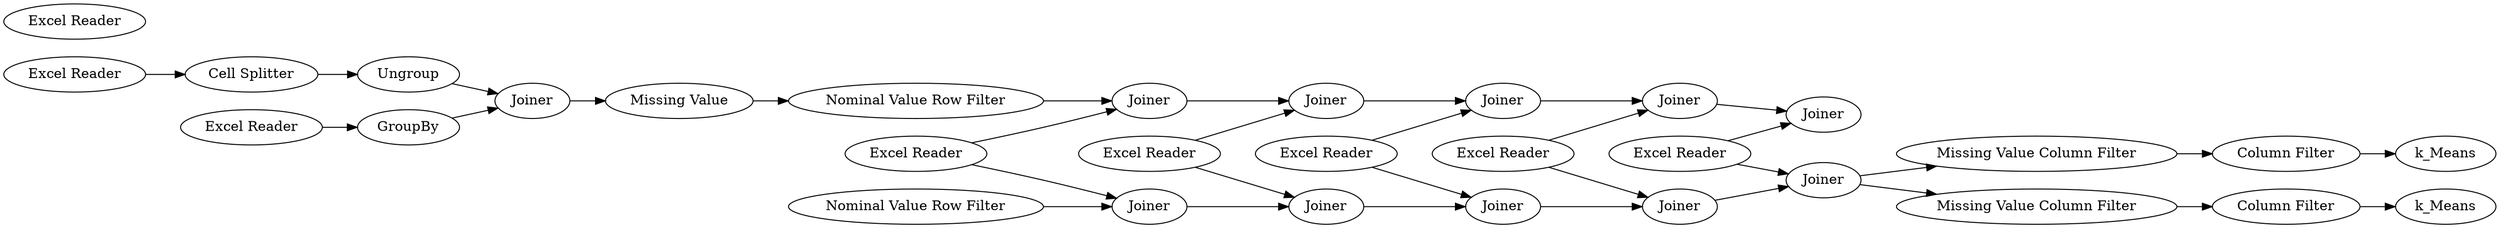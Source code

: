 digraph {
	1 [label="Excel Reader"]
	2 [label="Excel Reader"]
	3 [label="Excel Reader"]
	4 [label="Cell Splitter"]
	6 [label=Ungroup]
	7 [label=GroupBy]
	8 [label=Joiner]
	9 [label="Missing Value"]
	10 [label="Nominal Value Row Filter"]
	11 [label="Nominal Value Row Filter"]
	14 [label="Excel Reader"]
	15 [label="Excel Reader"]
	16 [label="Excel Reader"]
	17 [label="Excel Reader"]
	18 [label="Excel Reader"]
	19 [label=Joiner]
	21 [label=Joiner]
	22 [label=Joiner]
	23 [label=Joiner]
	24 [label=Joiner]
	25 [label=Joiner]
	26 [label=Joiner]
	27 [label=Joiner]
	28 [label=Joiner]
	29 [label=Joiner]
	32 [label="Missing Value Column Filter"]
	33 [label="Column Filter"]
	34 [label=k_Means]
	35 [label="Missing Value Column Filter"]
	36 [label=k_Means]
	37 [label="Column Filter"]
	10 -> 21
	11 -> 19
	14 -> 22
	14 -> 23
	15 -> 25
	15 -> 24
	16 -> 19
	16 -> 21
	17 -> 29
	17 -> 28
	18 -> 26
	18 -> 27
	19 -> 23
	21 -> 22
	22 -> 24
	23 -> 25
	24 -> 26
	25 -> 27
	26 -> 28
	27 -> 29
	1 -> 4
	3 -> 7
	4 -> 6
	6 -> 8
	7 -> 8
	8 -> 9
	9 -> 10
	29 -> 32
	29 -> 35
	32 -> 33
	33 -> 34
	35 -> 37
	37 -> 36
	rankdir=LR
}
